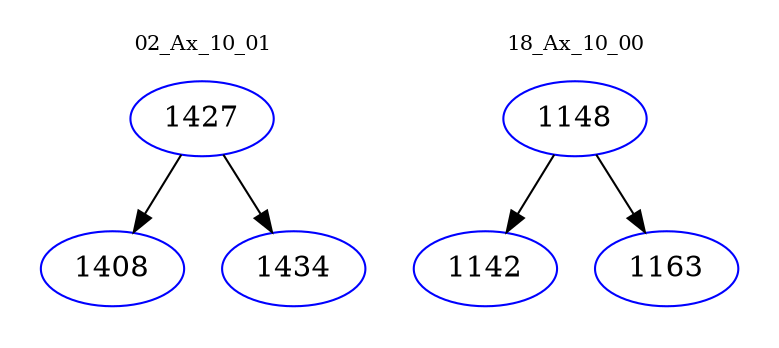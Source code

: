 digraph{
subgraph cluster_0 {
color = white
label = "02_Ax_10_01";
fontsize=10;
T0_1427 [label="1427", color="blue"]
T0_1427 -> T0_1408 [color="black"]
T0_1408 [label="1408", color="blue"]
T0_1427 -> T0_1434 [color="black"]
T0_1434 [label="1434", color="blue"]
}
subgraph cluster_1 {
color = white
label = "18_Ax_10_00";
fontsize=10;
T1_1148 [label="1148", color="blue"]
T1_1148 -> T1_1142 [color="black"]
T1_1142 [label="1142", color="blue"]
T1_1148 -> T1_1163 [color="black"]
T1_1163 [label="1163", color="blue"]
}
}
